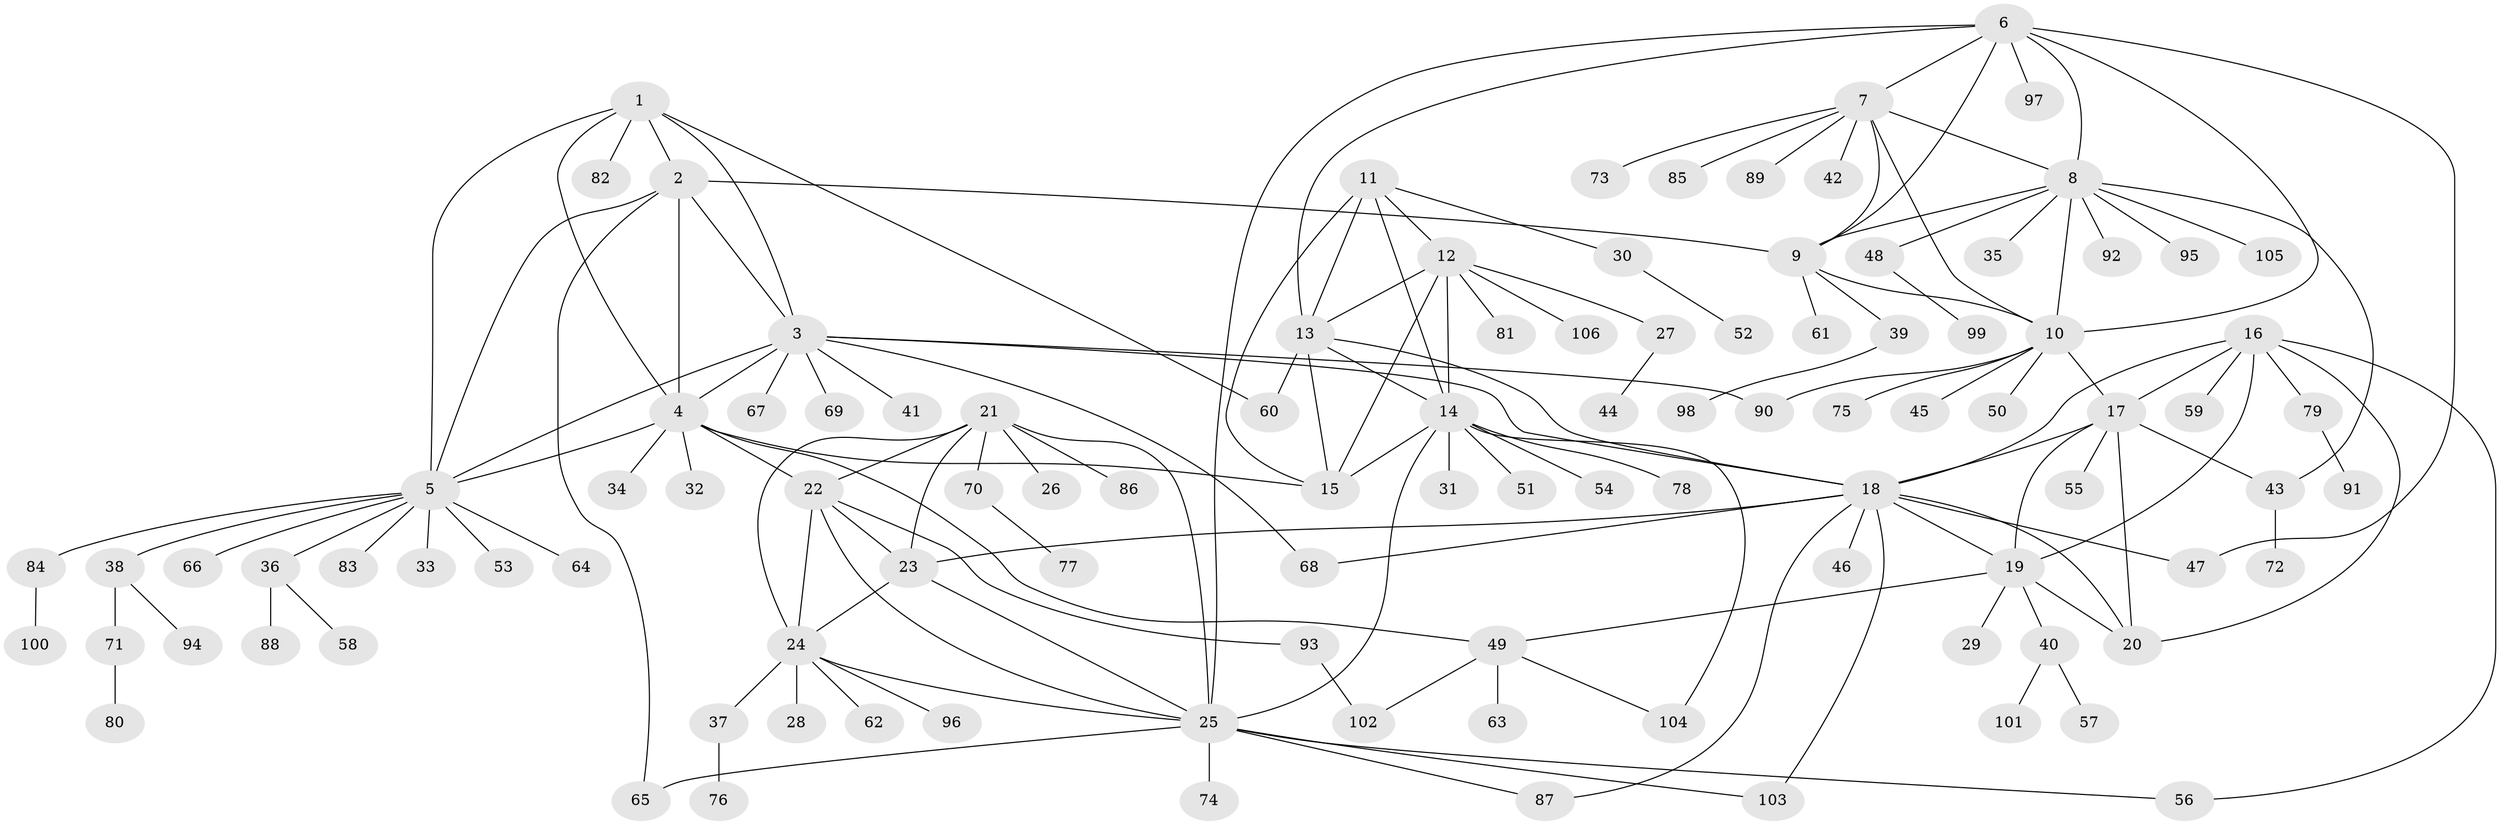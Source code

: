 // coarse degree distribution, {4: 0.03125, 7: 0.078125, 9: 0.03125, 8: 0.015625, 11: 0.03125, 5: 0.09375, 6: 0.109375, 10: 0.015625, 1: 0.421875, 2: 0.171875}
// Generated by graph-tools (version 1.1) at 2025/52/03/04/25 22:52:44]
// undirected, 106 vertices, 153 edges
graph export_dot {
  node [color=gray90,style=filled];
  1;
  2;
  3;
  4;
  5;
  6;
  7;
  8;
  9;
  10;
  11;
  12;
  13;
  14;
  15;
  16;
  17;
  18;
  19;
  20;
  21;
  22;
  23;
  24;
  25;
  26;
  27;
  28;
  29;
  30;
  31;
  32;
  33;
  34;
  35;
  36;
  37;
  38;
  39;
  40;
  41;
  42;
  43;
  44;
  45;
  46;
  47;
  48;
  49;
  50;
  51;
  52;
  53;
  54;
  55;
  56;
  57;
  58;
  59;
  60;
  61;
  62;
  63;
  64;
  65;
  66;
  67;
  68;
  69;
  70;
  71;
  72;
  73;
  74;
  75;
  76;
  77;
  78;
  79;
  80;
  81;
  82;
  83;
  84;
  85;
  86;
  87;
  88;
  89;
  90;
  91;
  92;
  93;
  94;
  95;
  96;
  97;
  98;
  99;
  100;
  101;
  102;
  103;
  104;
  105;
  106;
  1 -- 2;
  1 -- 3;
  1 -- 4;
  1 -- 5;
  1 -- 60;
  1 -- 82;
  2 -- 3;
  2 -- 4;
  2 -- 5;
  2 -- 9;
  2 -- 65;
  3 -- 4;
  3 -- 5;
  3 -- 18;
  3 -- 41;
  3 -- 67;
  3 -- 68;
  3 -- 69;
  3 -- 90;
  4 -- 5;
  4 -- 15;
  4 -- 22;
  4 -- 32;
  4 -- 34;
  4 -- 49;
  5 -- 33;
  5 -- 36;
  5 -- 38;
  5 -- 53;
  5 -- 64;
  5 -- 66;
  5 -- 83;
  5 -- 84;
  6 -- 7;
  6 -- 8;
  6 -- 9;
  6 -- 10;
  6 -- 13;
  6 -- 25;
  6 -- 47;
  6 -- 97;
  7 -- 8;
  7 -- 9;
  7 -- 10;
  7 -- 42;
  7 -- 73;
  7 -- 85;
  7 -- 89;
  8 -- 9;
  8 -- 10;
  8 -- 35;
  8 -- 43;
  8 -- 48;
  8 -- 92;
  8 -- 95;
  8 -- 105;
  9 -- 10;
  9 -- 39;
  9 -- 61;
  10 -- 17;
  10 -- 45;
  10 -- 50;
  10 -- 75;
  10 -- 90;
  11 -- 12;
  11 -- 13;
  11 -- 14;
  11 -- 15;
  11 -- 30;
  12 -- 13;
  12 -- 14;
  12 -- 15;
  12 -- 27;
  12 -- 81;
  12 -- 106;
  13 -- 14;
  13 -- 15;
  13 -- 18;
  13 -- 60;
  14 -- 15;
  14 -- 25;
  14 -- 31;
  14 -- 51;
  14 -- 54;
  14 -- 78;
  14 -- 104;
  16 -- 17;
  16 -- 18;
  16 -- 19;
  16 -- 20;
  16 -- 56;
  16 -- 59;
  16 -- 79;
  17 -- 18;
  17 -- 19;
  17 -- 20;
  17 -- 43;
  17 -- 55;
  18 -- 19;
  18 -- 20;
  18 -- 23;
  18 -- 46;
  18 -- 47;
  18 -- 68;
  18 -- 87;
  18 -- 103;
  19 -- 20;
  19 -- 29;
  19 -- 40;
  19 -- 49;
  21 -- 22;
  21 -- 23;
  21 -- 24;
  21 -- 25;
  21 -- 26;
  21 -- 70;
  21 -- 86;
  22 -- 23;
  22 -- 24;
  22 -- 25;
  22 -- 93;
  23 -- 24;
  23 -- 25;
  24 -- 25;
  24 -- 28;
  24 -- 37;
  24 -- 62;
  24 -- 96;
  25 -- 56;
  25 -- 65;
  25 -- 74;
  25 -- 87;
  25 -- 103;
  27 -- 44;
  30 -- 52;
  36 -- 58;
  36 -- 88;
  37 -- 76;
  38 -- 71;
  38 -- 94;
  39 -- 98;
  40 -- 57;
  40 -- 101;
  43 -- 72;
  48 -- 99;
  49 -- 63;
  49 -- 102;
  49 -- 104;
  70 -- 77;
  71 -- 80;
  79 -- 91;
  84 -- 100;
  93 -- 102;
}
